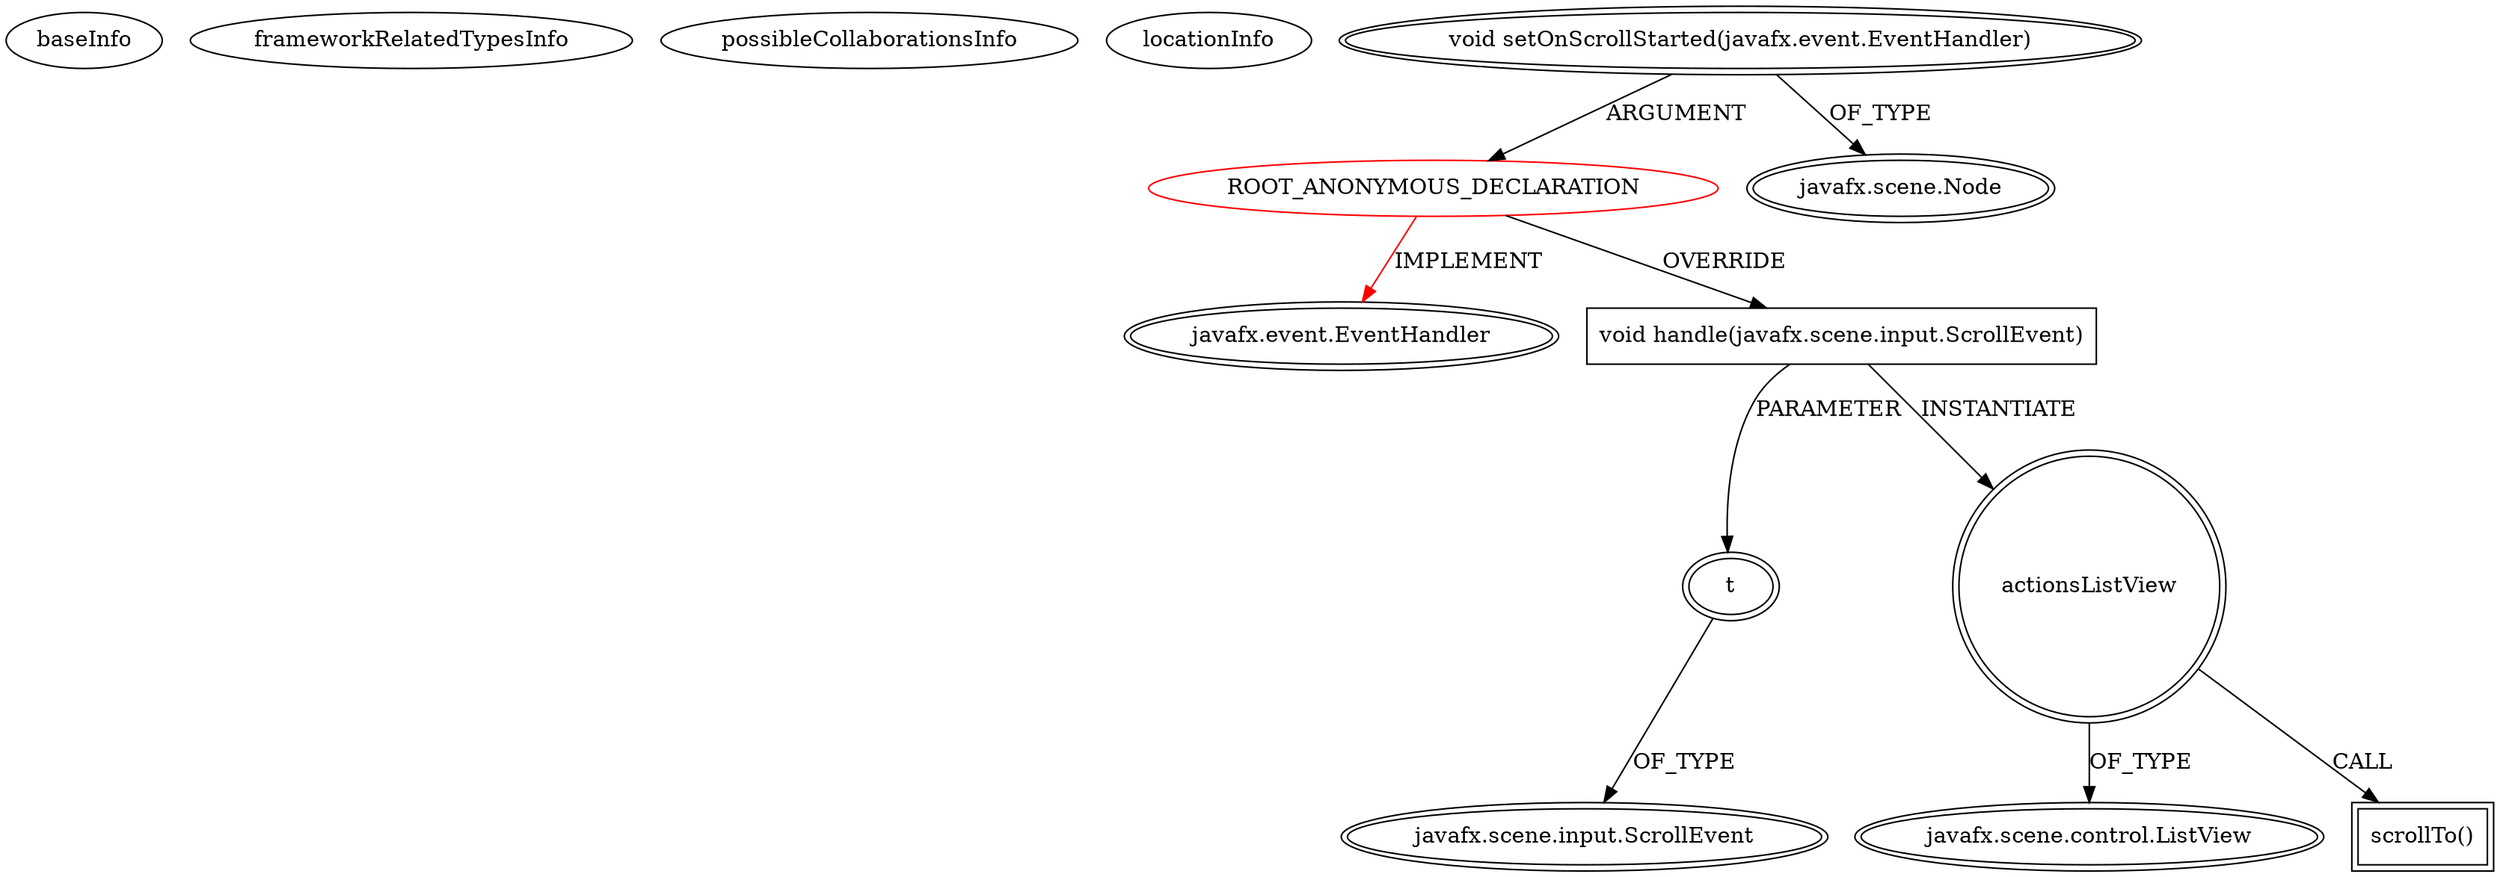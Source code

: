 digraph {
baseInfo[graphId=3016,category="extension_graph",isAnonymous=true,possibleRelation=false]
frameworkRelatedTypesInfo[0="javafx.event.EventHandler"]
possibleCollaborationsInfo[]
locationInfo[projectName="hock323-eventManager",filePath="/hock323-eventManager/EventManager-master/src/eventManager/controller/pokerTournament/TournamentController.java",contextSignature="void initialize(java.net.URL,java.util.ResourceBundle)",graphId="3016"]
0[label="ROOT_ANONYMOUS_DECLARATION",vertexType="ROOT_ANONYMOUS_DECLARATION",isFrameworkType=false,color=red]
1[label="javafx.event.EventHandler",vertexType="FRAMEWORK_INTERFACE_TYPE",isFrameworkType=true,peripheries=2]
2[label="void setOnScrollStarted(javafx.event.EventHandler)",vertexType="OUTSIDE_CALL",isFrameworkType=true,peripheries=2]
3[label="javafx.scene.Node",vertexType="FRAMEWORK_CLASS_TYPE",isFrameworkType=true,peripheries=2]
4[label="void handle(javafx.scene.input.ScrollEvent)",vertexType="OVERRIDING_METHOD_DECLARATION",isFrameworkType=false,shape=box]
5[label="t",vertexType="PARAMETER_DECLARATION",isFrameworkType=true,peripheries=2]
6[label="javafx.scene.input.ScrollEvent",vertexType="FRAMEWORK_CLASS_TYPE",isFrameworkType=true,peripheries=2]
7[label="actionsListView",vertexType="VARIABLE_EXPRESION",isFrameworkType=true,peripheries=2,shape=circle]
9[label="javafx.scene.control.ListView",vertexType="FRAMEWORK_CLASS_TYPE",isFrameworkType=true,peripheries=2]
8[label="scrollTo()",vertexType="INSIDE_CALL",isFrameworkType=true,peripheries=2,shape=box]
0->1[label="IMPLEMENT",color=red]
2->0[label="ARGUMENT"]
2->3[label="OF_TYPE"]
0->4[label="OVERRIDE"]
5->6[label="OF_TYPE"]
4->5[label="PARAMETER"]
4->7[label="INSTANTIATE"]
7->9[label="OF_TYPE"]
7->8[label="CALL"]
}
